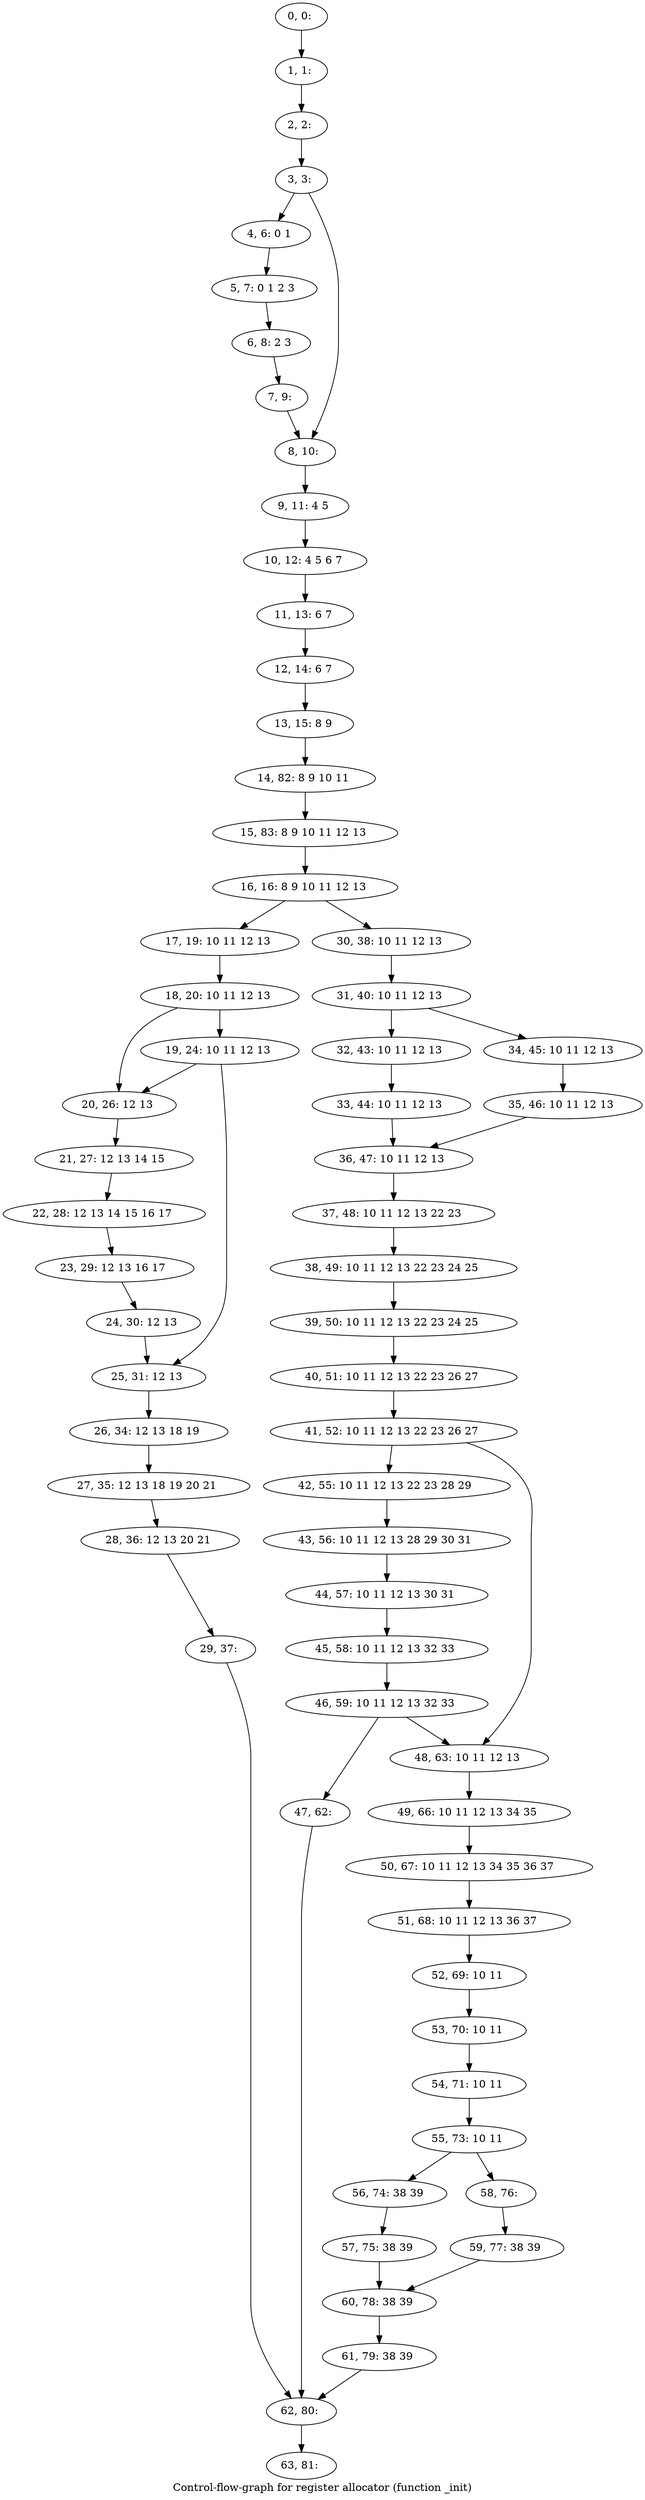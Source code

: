 digraph G {
graph [label="Control-flow-graph for register allocator (function _init)"]
0[label="0, 0: "];
1[label="1, 1: "];
2[label="2, 2: "];
3[label="3, 3: "];
4[label="4, 6: 0 1 "];
5[label="5, 7: 0 1 2 3 "];
6[label="6, 8: 2 3 "];
7[label="7, 9: "];
8[label="8, 10: "];
9[label="9, 11: 4 5 "];
10[label="10, 12: 4 5 6 7 "];
11[label="11, 13: 6 7 "];
12[label="12, 14: 6 7 "];
13[label="13, 15: 8 9 "];
14[label="14, 82: 8 9 10 11 "];
15[label="15, 83: 8 9 10 11 12 13 "];
16[label="16, 16: 8 9 10 11 12 13 "];
17[label="17, 19: 10 11 12 13 "];
18[label="18, 20: 10 11 12 13 "];
19[label="19, 24: 10 11 12 13 "];
20[label="20, 26: 12 13 "];
21[label="21, 27: 12 13 14 15 "];
22[label="22, 28: 12 13 14 15 16 17 "];
23[label="23, 29: 12 13 16 17 "];
24[label="24, 30: 12 13 "];
25[label="25, 31: 12 13 "];
26[label="26, 34: 12 13 18 19 "];
27[label="27, 35: 12 13 18 19 20 21 "];
28[label="28, 36: 12 13 20 21 "];
29[label="29, 37: "];
30[label="30, 38: 10 11 12 13 "];
31[label="31, 40: 10 11 12 13 "];
32[label="32, 43: 10 11 12 13 "];
33[label="33, 44: 10 11 12 13 "];
34[label="34, 45: 10 11 12 13 "];
35[label="35, 46: 10 11 12 13 "];
36[label="36, 47: 10 11 12 13 "];
37[label="37, 48: 10 11 12 13 22 23 "];
38[label="38, 49: 10 11 12 13 22 23 24 25 "];
39[label="39, 50: 10 11 12 13 22 23 24 25 "];
40[label="40, 51: 10 11 12 13 22 23 26 27 "];
41[label="41, 52: 10 11 12 13 22 23 26 27 "];
42[label="42, 55: 10 11 12 13 22 23 28 29 "];
43[label="43, 56: 10 11 12 13 28 29 30 31 "];
44[label="44, 57: 10 11 12 13 30 31 "];
45[label="45, 58: 10 11 12 13 32 33 "];
46[label="46, 59: 10 11 12 13 32 33 "];
47[label="47, 62: "];
48[label="48, 63: 10 11 12 13 "];
49[label="49, 66: 10 11 12 13 34 35 "];
50[label="50, 67: 10 11 12 13 34 35 36 37 "];
51[label="51, 68: 10 11 12 13 36 37 "];
52[label="52, 69: 10 11 "];
53[label="53, 70: 10 11 "];
54[label="54, 71: 10 11 "];
55[label="55, 73: 10 11 "];
56[label="56, 74: 38 39 "];
57[label="57, 75: 38 39 "];
58[label="58, 76: "];
59[label="59, 77: 38 39 "];
60[label="60, 78: 38 39 "];
61[label="61, 79: 38 39 "];
62[label="62, 80: "];
63[label="63, 81: "];
0->1 ;
1->2 ;
2->3 ;
3->4 ;
3->8 ;
4->5 ;
5->6 ;
6->7 ;
7->8 ;
8->9 ;
9->10 ;
10->11 ;
11->12 ;
12->13 ;
13->14 ;
14->15 ;
15->16 ;
16->17 ;
16->30 ;
17->18 ;
18->19 ;
18->20 ;
19->20 ;
19->25 ;
20->21 ;
21->22 ;
22->23 ;
23->24 ;
24->25 ;
25->26 ;
26->27 ;
27->28 ;
28->29 ;
29->62 ;
30->31 ;
31->32 ;
31->34 ;
32->33 ;
33->36 ;
34->35 ;
35->36 ;
36->37 ;
37->38 ;
38->39 ;
39->40 ;
40->41 ;
41->42 ;
41->48 ;
42->43 ;
43->44 ;
44->45 ;
45->46 ;
46->47 ;
46->48 ;
47->62 ;
48->49 ;
49->50 ;
50->51 ;
51->52 ;
52->53 ;
53->54 ;
54->55 ;
55->56 ;
55->58 ;
56->57 ;
57->60 ;
58->59 ;
59->60 ;
60->61 ;
61->62 ;
62->63 ;
}
